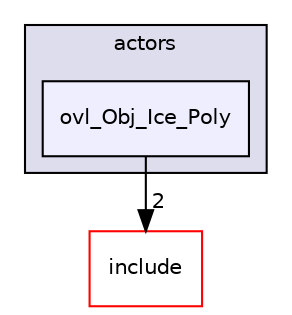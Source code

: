 digraph "src/overlays/actors/ovl_Obj_Ice_Poly" {
  compound=true
  node [ fontsize="10", fontname="Helvetica"];
  edge [ labelfontsize="10", labelfontname="Helvetica"];
  subgraph clusterdir_e93473484be31ce7bcb356bd643a22f8 {
    graph [ bgcolor="#ddddee", pencolor="black", label="actors" fontname="Helvetica", fontsize="10", URL="dir_e93473484be31ce7bcb356bd643a22f8.html"]
  dir_35d875d92ac45d9236b9db60e4ef9ec2 [shape=box, label="ovl_Obj_Ice_Poly", style="filled", fillcolor="#eeeeff", pencolor="black", URL="dir_35d875d92ac45d9236b9db60e4ef9ec2.html"];
  }
  dir_d44c64559bbebec7f509842c48db8b23 [shape=box label="include" fillcolor="white" style="filled" color="red" URL="dir_d44c64559bbebec7f509842c48db8b23.html"];
  dir_35d875d92ac45d9236b9db60e4ef9ec2->dir_d44c64559bbebec7f509842c48db8b23 [headlabel="2", labeldistance=1.5 headhref="dir_000414_000000.html"];
}
